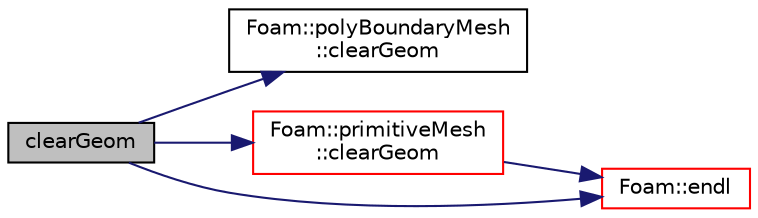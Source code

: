 digraph "clearGeom"
{
  bgcolor="transparent";
  edge [fontname="Helvetica",fontsize="10",labelfontname="Helvetica",labelfontsize="10"];
  node [fontname="Helvetica",fontsize="10",shape=record];
  rankdir="LR";
  Node21869 [label="clearGeom",height=0.2,width=0.4,color="black", fillcolor="grey75", style="filled", fontcolor="black"];
  Node21869 -> Node21870 [color="midnightblue",fontsize="10",style="solid",fontname="Helvetica"];
  Node21870 [label="Foam::polyBoundaryMesh\l::clearGeom",height=0.2,width=0.4,color="black",URL="$a28557.html#a499a7f858dc495c47b618e168fec6372",tooltip="Clear geometry at this level and at patches. "];
  Node21869 -> Node21871 [color="midnightblue",fontsize="10",style="solid",fontname="Helvetica"];
  Node21871 [label="Foam::primitiveMesh\l::clearGeom",height=0.2,width=0.4,color="red",URL="$a28685.html#a499a7f858dc495c47b618e168fec6372",tooltip="Clear geometry. "];
  Node21871 -> Node21872 [color="midnightblue",fontsize="10",style="solid",fontname="Helvetica"];
  Node21872 [label="Foam::endl",height=0.2,width=0.4,color="red",URL="$a21851.html#a2db8fe02a0d3909e9351bb4275b23ce4",tooltip="Add newline and flush stream. "];
  Node21869 -> Node21872 [color="midnightblue",fontsize="10",style="solid",fontname="Helvetica"];
}
